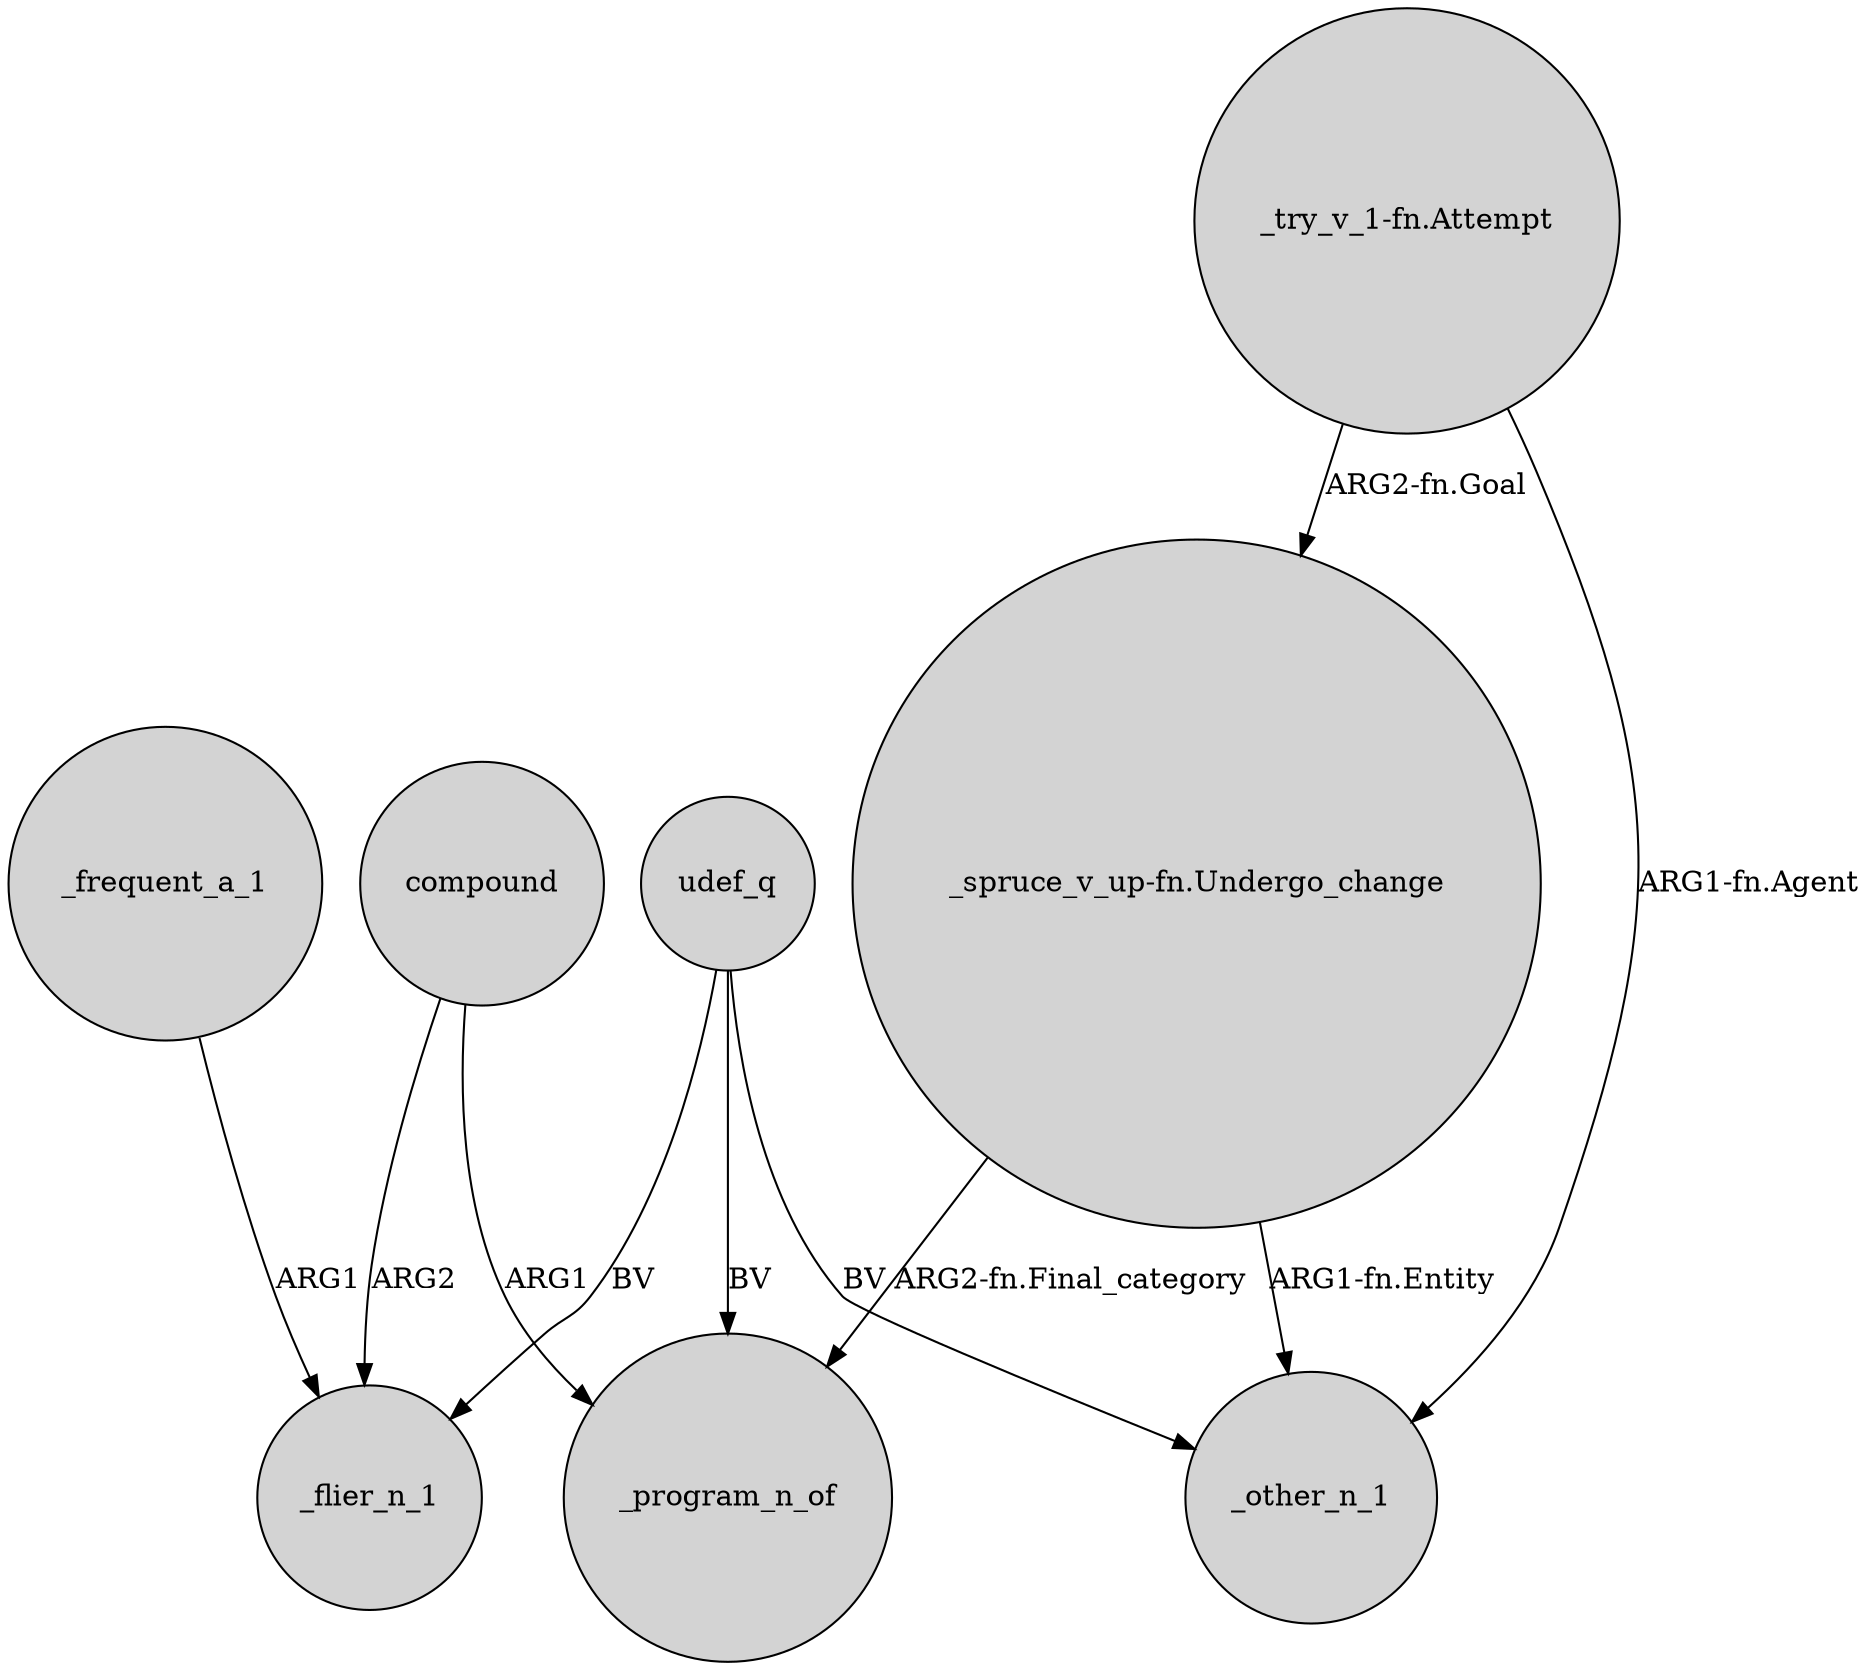 digraph {
	node [shape=circle style=filled]
	udef_q -> _flier_n_1 [label=BV]
	udef_q -> _other_n_1 [label=BV]
	"_try_v_1-fn.Attempt" -> "_spruce_v_up-fn.Undergo_change" [label="ARG2-fn.Goal"]
	"_spruce_v_up-fn.Undergo_change" -> _other_n_1 [label="ARG1-fn.Entity"]
	udef_q -> _program_n_of [label=BV]
	"_spruce_v_up-fn.Undergo_change" -> _program_n_of [label="ARG2-fn.Final_category"]
	compound -> _flier_n_1 [label=ARG2]
	compound -> _program_n_of [label=ARG1]
	"_try_v_1-fn.Attempt" -> _other_n_1 [label="ARG1-fn.Agent"]
	_frequent_a_1 -> _flier_n_1 [label=ARG1]
}
